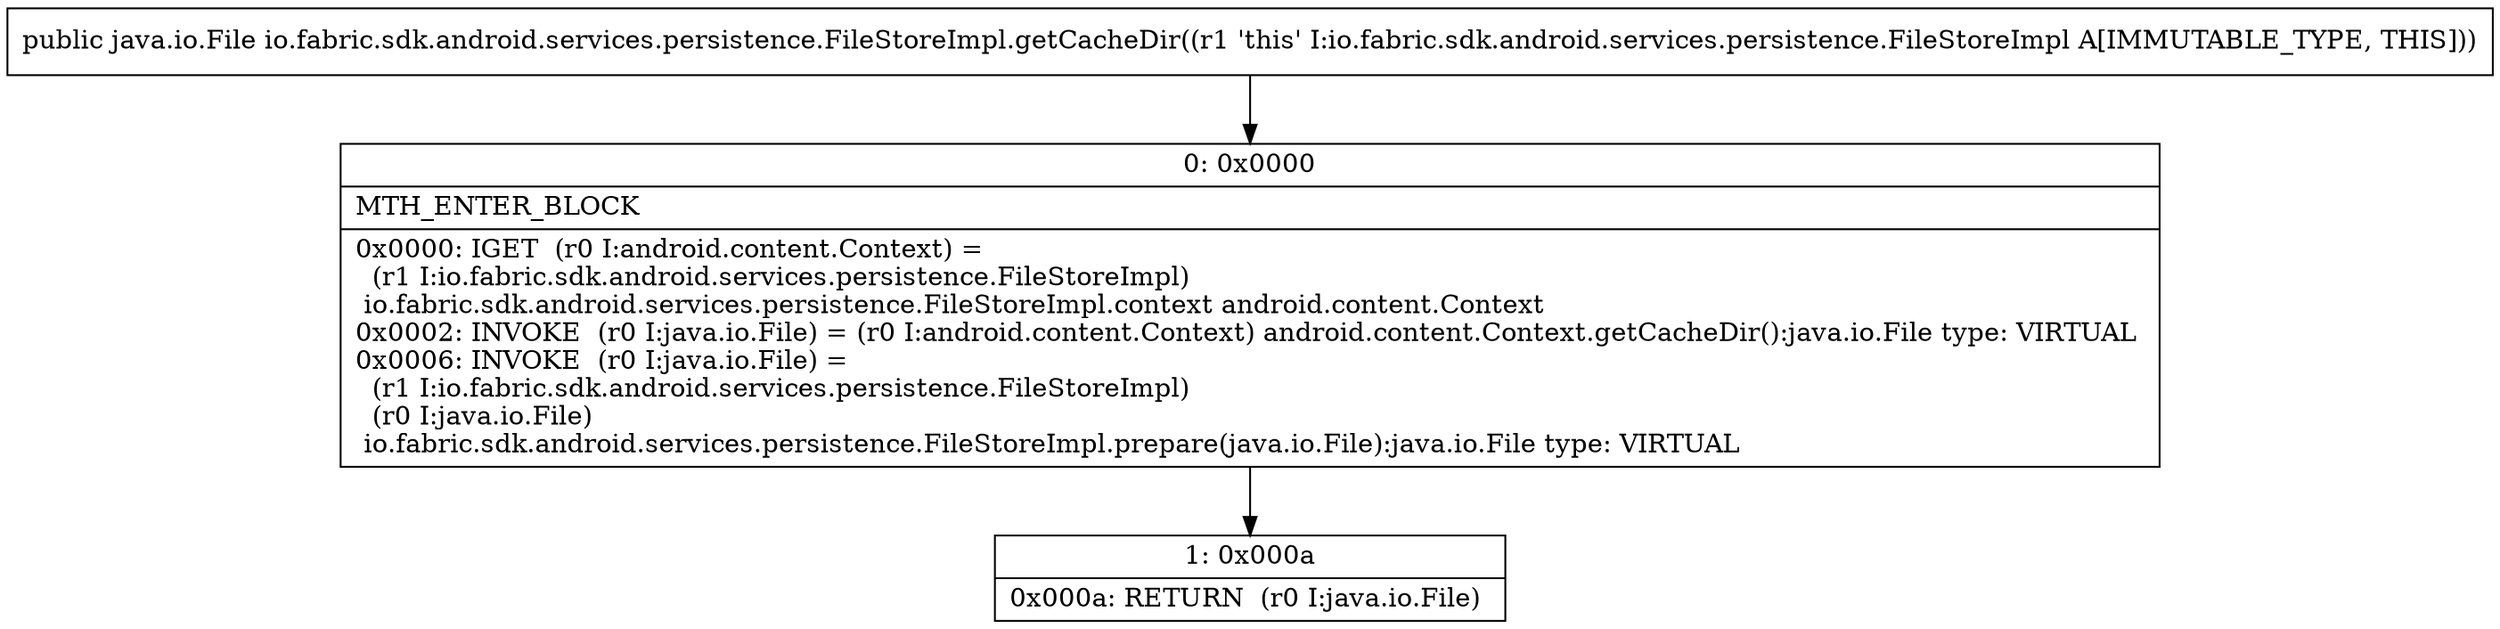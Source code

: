 digraph "CFG forio.fabric.sdk.android.services.persistence.FileStoreImpl.getCacheDir()Ljava\/io\/File;" {
Node_0 [shape=record,label="{0\:\ 0x0000|MTH_ENTER_BLOCK\l|0x0000: IGET  (r0 I:android.content.Context) = \l  (r1 I:io.fabric.sdk.android.services.persistence.FileStoreImpl)\l io.fabric.sdk.android.services.persistence.FileStoreImpl.context android.content.Context \l0x0002: INVOKE  (r0 I:java.io.File) = (r0 I:android.content.Context) android.content.Context.getCacheDir():java.io.File type: VIRTUAL \l0x0006: INVOKE  (r0 I:java.io.File) = \l  (r1 I:io.fabric.sdk.android.services.persistence.FileStoreImpl)\l  (r0 I:java.io.File)\l io.fabric.sdk.android.services.persistence.FileStoreImpl.prepare(java.io.File):java.io.File type: VIRTUAL \l}"];
Node_1 [shape=record,label="{1\:\ 0x000a|0x000a: RETURN  (r0 I:java.io.File) \l}"];
MethodNode[shape=record,label="{public java.io.File io.fabric.sdk.android.services.persistence.FileStoreImpl.getCacheDir((r1 'this' I:io.fabric.sdk.android.services.persistence.FileStoreImpl A[IMMUTABLE_TYPE, THIS])) }"];
MethodNode -> Node_0;
Node_0 -> Node_1;
}

